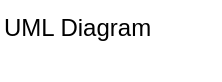 <mxfile version="20.5.3" type="github"><diagram id="aw0QL2xQqvCUeOJ1PwMs" name="Page-1"><mxGraphModel dx="1422" dy="754" grid="1" gridSize="10" guides="1" tooltips="1" connect="1" arrows="1" fold="1" page="1" pageScale="1" pageWidth="850" pageHeight="1100" math="0" shadow="0"><root><mxCell id="0"/><mxCell id="1" parent="0"/><mxCell id="5PW5WvIzqRmX6Lkz-X5E-1" value="UML Diagram" style="text;whiteSpace=wrap;html=1;" vertex="1" parent="1"><mxGeometry x="30" y="20" width="110" height="40" as="geometry"/></mxCell></root></mxGraphModel></diagram></mxfile>